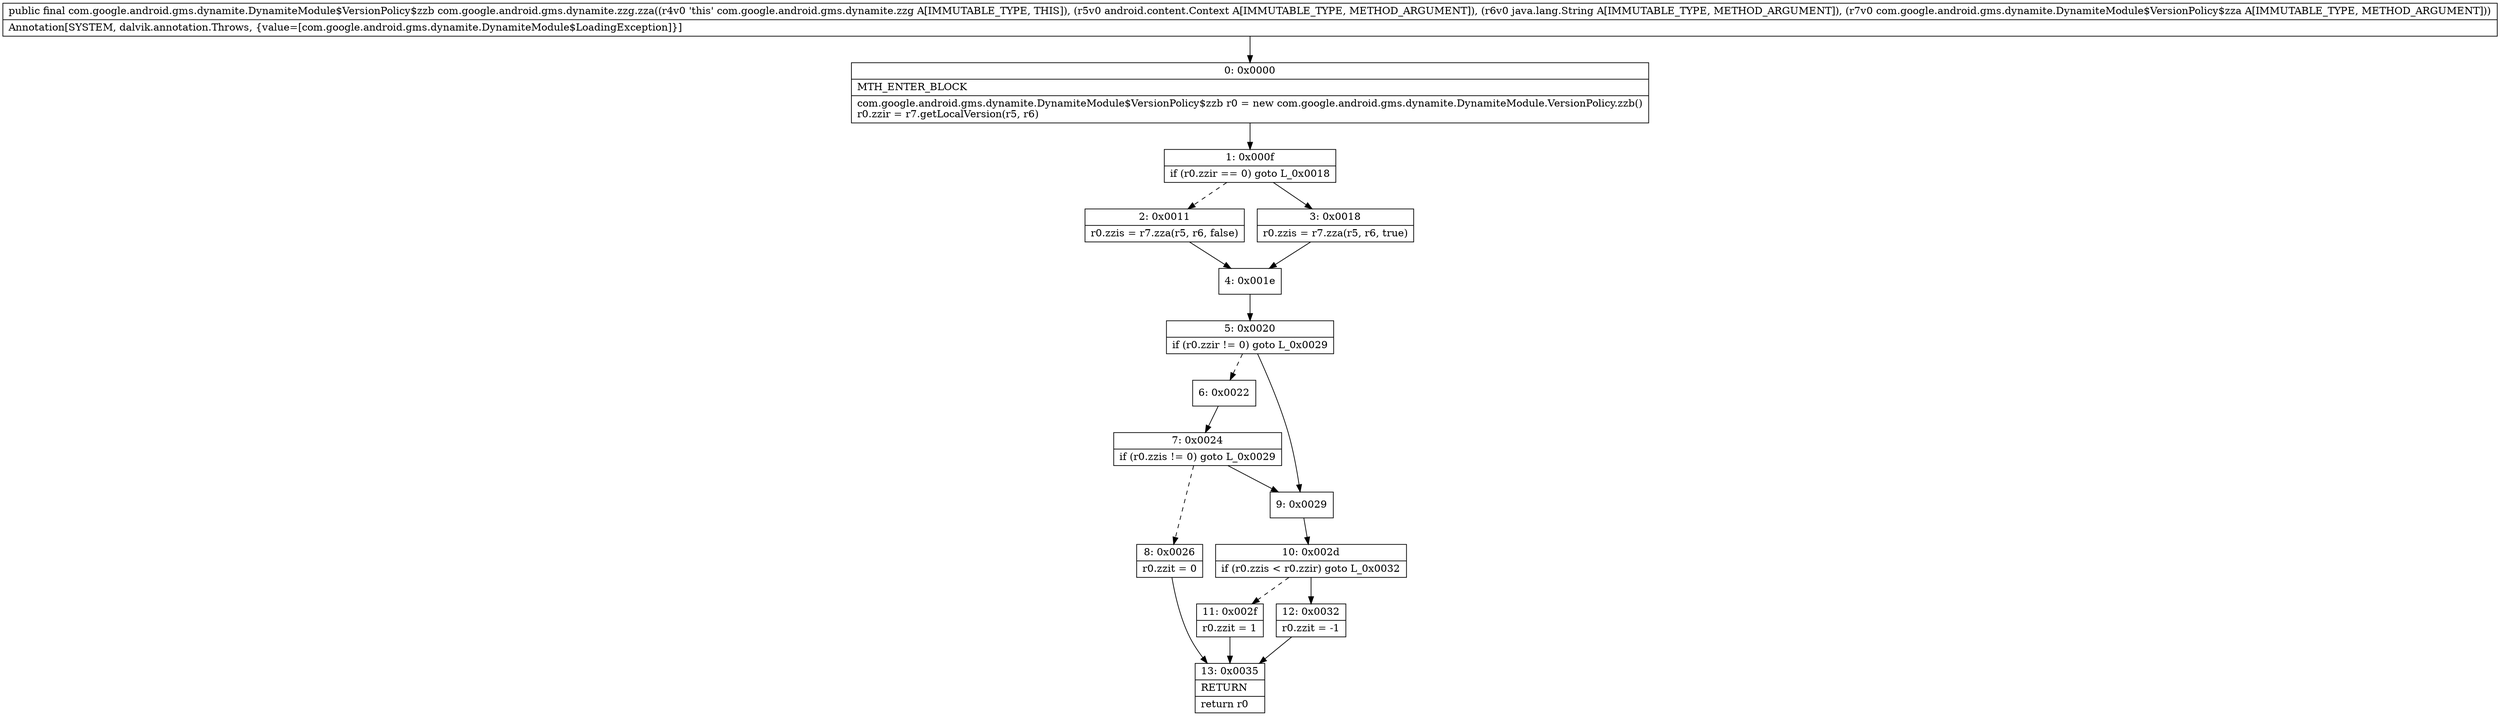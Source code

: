 digraph "CFG forcom.google.android.gms.dynamite.zzg.zza(Landroid\/content\/Context;Ljava\/lang\/String;Lcom\/google\/android\/gms\/dynamite\/DynamiteModule$VersionPolicy$zza;)Lcom\/google\/android\/gms\/dynamite\/DynamiteModule$VersionPolicy$zzb;" {
Node_0 [shape=record,label="{0\:\ 0x0000|MTH_ENTER_BLOCK\l|com.google.android.gms.dynamite.DynamiteModule$VersionPolicy$zzb r0 = new com.google.android.gms.dynamite.DynamiteModule.VersionPolicy.zzb()\lr0.zzir = r7.getLocalVersion(r5, r6)\l}"];
Node_1 [shape=record,label="{1\:\ 0x000f|if (r0.zzir == 0) goto L_0x0018\l}"];
Node_2 [shape=record,label="{2\:\ 0x0011|r0.zzis = r7.zza(r5, r6, false)\l}"];
Node_3 [shape=record,label="{3\:\ 0x0018|r0.zzis = r7.zza(r5, r6, true)\l}"];
Node_4 [shape=record,label="{4\:\ 0x001e}"];
Node_5 [shape=record,label="{5\:\ 0x0020|if (r0.zzir != 0) goto L_0x0029\l}"];
Node_6 [shape=record,label="{6\:\ 0x0022}"];
Node_7 [shape=record,label="{7\:\ 0x0024|if (r0.zzis != 0) goto L_0x0029\l}"];
Node_8 [shape=record,label="{8\:\ 0x0026|r0.zzit = 0\l}"];
Node_9 [shape=record,label="{9\:\ 0x0029}"];
Node_10 [shape=record,label="{10\:\ 0x002d|if (r0.zzis \< r0.zzir) goto L_0x0032\l}"];
Node_11 [shape=record,label="{11\:\ 0x002f|r0.zzit = 1\l}"];
Node_12 [shape=record,label="{12\:\ 0x0032|r0.zzit = \-1\l}"];
Node_13 [shape=record,label="{13\:\ 0x0035|RETURN\l|return r0\l}"];
MethodNode[shape=record,label="{public final com.google.android.gms.dynamite.DynamiteModule$VersionPolicy$zzb com.google.android.gms.dynamite.zzg.zza((r4v0 'this' com.google.android.gms.dynamite.zzg A[IMMUTABLE_TYPE, THIS]), (r5v0 android.content.Context A[IMMUTABLE_TYPE, METHOD_ARGUMENT]), (r6v0 java.lang.String A[IMMUTABLE_TYPE, METHOD_ARGUMENT]), (r7v0 com.google.android.gms.dynamite.DynamiteModule$VersionPolicy$zza A[IMMUTABLE_TYPE, METHOD_ARGUMENT]))  | Annotation[SYSTEM, dalvik.annotation.Throws, \{value=[com.google.android.gms.dynamite.DynamiteModule$LoadingException]\}]\l}"];
MethodNode -> Node_0;
Node_0 -> Node_1;
Node_1 -> Node_2[style=dashed];
Node_1 -> Node_3;
Node_2 -> Node_4;
Node_3 -> Node_4;
Node_4 -> Node_5;
Node_5 -> Node_6[style=dashed];
Node_5 -> Node_9;
Node_6 -> Node_7;
Node_7 -> Node_8[style=dashed];
Node_7 -> Node_9;
Node_8 -> Node_13;
Node_9 -> Node_10;
Node_10 -> Node_11[style=dashed];
Node_10 -> Node_12;
Node_11 -> Node_13;
Node_12 -> Node_13;
}

